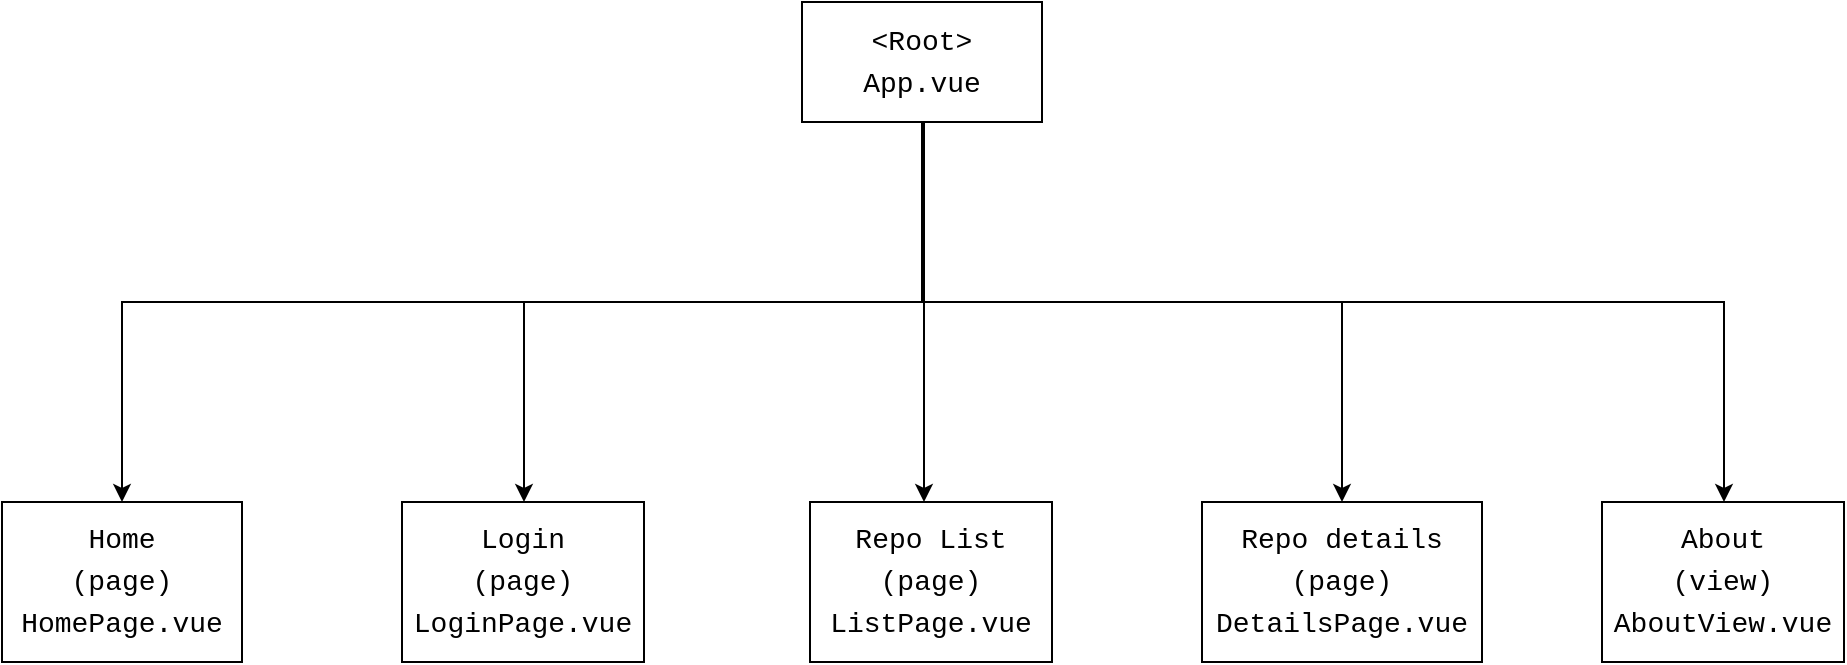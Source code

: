 <mxfile version="20.8.10" type="device"><diagram name="Page-1" id="7ex47Uu_3-UHERpg8yAG"><mxGraphModel dx="1434" dy="854" grid="1" gridSize="10" guides="1" tooltips="1" connect="1" arrows="1" fold="1" page="1" pageScale="1" pageWidth="1169" pageHeight="827" math="0" shadow="0"><root><mxCell id="0"/><mxCell id="1" parent="0"/><mxCell id="Nu94i6oa43fD7rMm9h6w-9" style="edgeStyle=orthogonalEdgeStyle;rounded=0;orthogonalLoop=1;jettySize=auto;html=1;exitX=0.5;exitY=1;exitDx=0;exitDy=0;" edge="1" parent="1" source="Nu94i6oa43fD7rMm9h6w-3" target="Nu94i6oa43fD7rMm9h6w-4"><mxGeometry relative="1" as="geometry"><Array as="points"><mxPoint x="580" y="220"/><mxPoint x="180" y="220"/></Array></mxGeometry></mxCell><mxCell id="Nu94i6oa43fD7rMm9h6w-10" style="edgeStyle=orthogonalEdgeStyle;rounded=0;orthogonalLoop=1;jettySize=auto;html=1;" edge="1" parent="1" source="Nu94i6oa43fD7rMm9h6w-3" target="Nu94i6oa43fD7rMm9h6w-5"><mxGeometry relative="1" as="geometry"><Array as="points"><mxPoint x="580" y="220"/><mxPoint x="381" y="220"/></Array></mxGeometry></mxCell><mxCell id="Nu94i6oa43fD7rMm9h6w-11" style="edgeStyle=orthogonalEdgeStyle;rounded=0;orthogonalLoop=1;jettySize=auto;html=1;" edge="1" parent="1" source="Nu94i6oa43fD7rMm9h6w-3" target="Nu94i6oa43fD7rMm9h6w-6"><mxGeometry relative="1" as="geometry"><Array as="points"><mxPoint x="581" y="180"/><mxPoint x="581" y="180"/></Array></mxGeometry></mxCell><mxCell id="Nu94i6oa43fD7rMm9h6w-12" style="edgeStyle=orthogonalEdgeStyle;rounded=0;orthogonalLoop=1;jettySize=auto;html=1;" edge="1" parent="1" source="Nu94i6oa43fD7rMm9h6w-3" target="Nu94i6oa43fD7rMm9h6w-7"><mxGeometry relative="1" as="geometry"><Array as="points"><mxPoint x="580" y="220"/><mxPoint x="790" y="220"/></Array></mxGeometry></mxCell><mxCell id="Nu94i6oa43fD7rMm9h6w-13" style="edgeStyle=orthogonalEdgeStyle;rounded=0;orthogonalLoop=1;jettySize=auto;html=1;" edge="1" parent="1" source="Nu94i6oa43fD7rMm9h6w-3" target="Nu94i6oa43fD7rMm9h6w-8"><mxGeometry relative="1" as="geometry"><Array as="points"><mxPoint x="580" y="220"/><mxPoint x="981" y="220"/></Array></mxGeometry></mxCell><mxCell id="Nu94i6oa43fD7rMm9h6w-3" value="&lt;div style=&quot;background-color: rgb(255, 255, 255); font-family: &amp;quot;MesloLGS NF&amp;quot;, Menlo, Monaco, &amp;quot;Courier New&amp;quot;, monospace; font-size: 14px; line-height: 21px;&quot;&gt;&lt;div&gt;&amp;lt;Root&amp;gt;&lt;/div&gt;&lt;div&gt;App.vue&lt;/div&gt;&lt;/div&gt;" style="rounded=0;whiteSpace=wrap;html=1;" vertex="1" parent="1"><mxGeometry x="520" y="70" width="120" height="60" as="geometry"/></mxCell><mxCell id="Nu94i6oa43fD7rMm9h6w-4" value="&lt;div style=&quot;background-color: rgb(255, 255, 255); font-family: &amp;quot;MesloLGS NF&amp;quot;, Menlo, Monaco, &amp;quot;Courier New&amp;quot;, monospace; font-size: 14px; line-height: 21px;&quot;&gt;&lt;div&gt;Home&lt;/div&gt;&lt;div&gt;(page)&lt;/div&gt;&lt;div&gt;HomePage.vue&lt;/div&gt;&lt;/div&gt;" style="rounded=0;whiteSpace=wrap;html=1;" vertex="1" parent="1"><mxGeometry x="120" y="320" width="120" height="80" as="geometry"/></mxCell><mxCell id="Nu94i6oa43fD7rMm9h6w-5" value="&lt;div style=&quot;background-color: rgb(255, 255, 255); font-family: &amp;quot;MesloLGS NF&amp;quot;, Menlo, Monaco, &amp;quot;Courier New&amp;quot;, monospace; font-size: 14px; line-height: 21px;&quot;&gt;&lt;div&gt;Login&lt;/div&gt;&lt;div&gt;(page)&lt;/div&gt;&lt;div&gt;LoginPage.vue&lt;/div&gt;&lt;/div&gt;" style="rounded=0;whiteSpace=wrap;html=1;" vertex="1" parent="1"><mxGeometry x="320" y="320" width="121" height="80" as="geometry"/></mxCell><mxCell id="Nu94i6oa43fD7rMm9h6w-6" value="&lt;div style=&quot;background-color: rgb(255, 255, 255); font-family: &amp;quot;MesloLGS NF&amp;quot;, Menlo, Monaco, &amp;quot;Courier New&amp;quot;, monospace; font-size: 14px; line-height: 21px;&quot;&gt;&lt;div&gt;Repo List&lt;/div&gt;&lt;div&gt;(page)&lt;/div&gt;&lt;div&gt;ListPage.vue&lt;/div&gt;&lt;/div&gt;" style="rounded=0;whiteSpace=wrap;html=1;" vertex="1" parent="1"><mxGeometry x="524" y="320" width="121" height="80" as="geometry"/></mxCell><mxCell id="Nu94i6oa43fD7rMm9h6w-7" value="&lt;div style=&quot;background-color: rgb(255, 255, 255); font-family: &amp;quot;MesloLGS NF&amp;quot;, Menlo, Monaco, &amp;quot;Courier New&amp;quot;, monospace; font-size: 14px; line-height: 21px;&quot;&gt;&lt;div&gt;Repo details&lt;/div&gt;&lt;div&gt;(page)&lt;/div&gt;&lt;div&gt;DetailsPage.vue&lt;/div&gt;&lt;/div&gt;" style="rounded=0;whiteSpace=wrap;html=1;" vertex="1" parent="1"><mxGeometry x="720" y="320" width="140" height="80" as="geometry"/></mxCell><mxCell id="Nu94i6oa43fD7rMm9h6w-8" value="&lt;div style=&quot;background-color: rgb(255, 255, 255); font-family: &amp;quot;MesloLGS NF&amp;quot;, Menlo, Monaco, &amp;quot;Courier New&amp;quot;, monospace; font-size: 14px; line-height: 21px;&quot;&gt;&lt;div&gt;About&lt;/div&gt;&lt;div&gt;(view)&lt;/div&gt;&lt;div&gt;AboutView.vue&lt;/div&gt;&lt;/div&gt;" style="rounded=0;whiteSpace=wrap;html=1;" vertex="1" parent="1"><mxGeometry x="920" y="320" width="121" height="80" as="geometry"/></mxCell></root></mxGraphModel></diagram></mxfile>